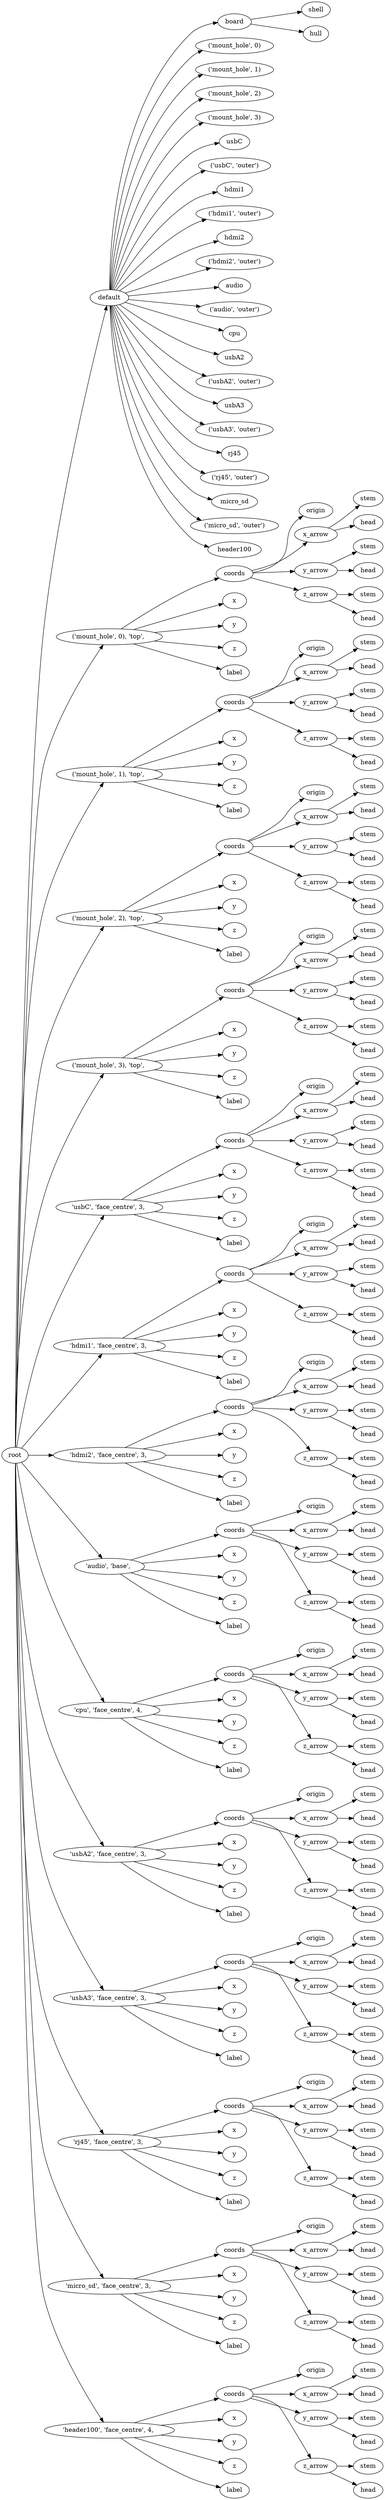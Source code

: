 digraph default {
	graph [rankdir=LR]
	root_1 [label=root href="javascript:s=&quot;\(\)\nNone&quot;; console.log(s); alert(s);"]
	default_2 [label=default href="javascript:s=&quot;\(&#x27;default&#x27;,\)\nRaspberryPi4Outline&quot;; console.log(s); alert(s);" tooltip=RaspberryPi4Outline]
	board_3 [label=board href="javascript:s=&quot;\(&#x27;default&#x27;,\ &#x27;board&#x27;\)\nBoxSideBevels&quot;; console.log(s); alert(s);" tooltip=BoxSideBevels]
	shell_4 [label=shell href="javascript:s=&quot;\(&#x27;default&#x27;,\ &#x27;board&#x27;,\ &#x27;shell&#x27;\)\nBox&quot;; console.log(s); alert(s);" tooltip=Box]
	hull_5 [label=hull href="javascript:s=&quot;\(&#x27;default&#x27;,\ &#x27;board&#x27;,\ &#x27;hull&#x27;\)\nLinearExtrude&quot;; console.log(s); alert(s);" tooltip=LinearExtrude]
	mount_hole_6 [label="\('mount_hole',\ 0\)" href="javascript:s=&quot;\(&#x27;default&#x27;,\ \(&#x27;mount_hole&#x27;,\ 0\)\)\nCylinder&quot;; console.log(s); alert(s);" tooltip=Cylinder]
	mount_hole_7 [label="\('mount_hole',\ 1\)" href="javascript:s=&quot;\(&#x27;default&#x27;,\ \(&#x27;mount_hole&#x27;,\ 1\)\)\nCylinder&quot;; console.log(s); alert(s);" tooltip=Cylinder]
	mount_hole_8 [label="\('mount_hole',\ 2\)" href="javascript:s=&quot;\(&#x27;default&#x27;,\ \(&#x27;mount_hole&#x27;,\ 2\)\)\nCylinder&quot;; console.log(s); alert(s);" tooltip=Cylinder]
	mount_hole_9 [label="\('mount_hole',\ 3\)" href="javascript:s=&quot;\(&#x27;default&#x27;,\ \(&#x27;mount_hole&#x27;,\ 3\)\)\nCylinder&quot;; console.log(s); alert(s);" tooltip=Cylinder]
	usbC_10 [label=usbC href="javascript:s=&quot;\(&#x27;default&#x27;,\ &#x27;usbC&#x27;\)\nBox&quot;; console.log(s); alert(s);" tooltip=Box]
	usbC_11 [label="\('usbC',\ 'outer'\)" href="javascript:s=&quot;\(&#x27;default&#x27;,\ \(&#x27;usbC&#x27;,\ &#x27;outer&#x27;\)\)\nBox&quot;; console.log(s); alert(s);" tooltip=Box]
	hdmi1_12 [label=hdmi1 href="javascript:s=&quot;\(&#x27;default&#x27;,\ &#x27;hdmi1&#x27;\)\nBox&quot;; console.log(s); alert(s);" tooltip=Box]
	hdmi1_13 [label="\('hdmi1',\ 'outer'\)" href="javascript:s=&quot;\(&#x27;default&#x27;,\ \(&#x27;hdmi1&#x27;,\ &#x27;outer&#x27;\)\)\nBox&quot;; console.log(s); alert(s);" tooltip=Box]
	hdmi2_14 [label=hdmi2 href="javascript:s=&quot;\(&#x27;default&#x27;,\ &#x27;hdmi2&#x27;\)\nBox&quot;; console.log(s); alert(s);" tooltip=Box]
	hdmi2_15 [label="\('hdmi2',\ 'outer'\)" href="javascript:s=&quot;\(&#x27;default&#x27;,\ \(&#x27;hdmi2&#x27;,\ &#x27;outer&#x27;\)\)\nBox&quot;; console.log(s); alert(s);" tooltip=Box]
	audio_16 [label=audio href="javascript:s=&quot;\(&#x27;default&#x27;,\ &#x27;audio&#x27;\)\nCylinder&quot;; console.log(s); alert(s);" tooltip=Cylinder]
	audio_17 [label="\('audio',\ 'outer'\)" href="javascript:s=&quot;\(&#x27;default&#x27;,\ \(&#x27;audio&#x27;,\ &#x27;outer&#x27;\)\)\nCylinder&quot;; console.log(s); alert(s);" tooltip=Cylinder]
	cpu_18 [label=cpu href="javascript:s=&quot;\(&#x27;default&#x27;,\ &#x27;cpu&#x27;\)\nBox&quot;; console.log(s); alert(s);" tooltip=Box]
	usbA2_19 [label=usbA2 href="javascript:s=&quot;\(&#x27;default&#x27;,\ &#x27;usbA2&#x27;\)\nBox&quot;; console.log(s); alert(s);" tooltip=Box]
	usbA2_20 [label="\('usbA2',\ 'outer'\)" href="javascript:s=&quot;\(&#x27;default&#x27;,\ \(&#x27;usbA2&#x27;,\ &#x27;outer&#x27;\)\)\nBox&quot;; console.log(s); alert(s);" tooltip=Box]
	usbA3_21 [label=usbA3 href="javascript:s=&quot;\(&#x27;default&#x27;,\ &#x27;usbA3&#x27;\)\nBox&quot;; console.log(s); alert(s);" tooltip=Box]
	usbA3_22 [label="\('usbA3',\ 'outer'\)" href="javascript:s=&quot;\(&#x27;default&#x27;,\ \(&#x27;usbA3&#x27;,\ &#x27;outer&#x27;\)\)\nBox&quot;; console.log(s); alert(s);" tooltip=Box]
	rj45_23 [label=rj45 href="javascript:s=&quot;\(&#x27;default&#x27;,\ &#x27;rj45&#x27;\)\nBox&quot;; console.log(s); alert(s);" tooltip=Box]
	rj45_24 [label="\('rj45',\ 'outer'\)" href="javascript:s=&quot;\(&#x27;default&#x27;,\ \(&#x27;rj45&#x27;,\ &#x27;outer&#x27;\)\)\nBox&quot;; console.log(s); alert(s);" tooltip=Box]
	micro_sd_25 [label=micro_sd href="javascript:s=&quot;\(&#x27;default&#x27;,\ &#x27;micro_sd&#x27;\)\nBox&quot;; console.log(s); alert(s);" tooltip=Box]
	micro_sd_26 [label="\('micro_sd',\ 'outer'\)" href="javascript:s=&quot;\(&#x27;default&#x27;,\ \(&#x27;micro_sd&#x27;,\ &#x27;outer&#x27;\)\)\nBox&quot;; console.log(s); alert(s);" tooltip=Box]
	header100_27 [label=header100 href="javascript:s=&quot;\(&#x27;default&#x27;,\ &#x27;header100&#x27;\)\nBox&quot;; console.log(s); alert(s);" tooltip=Box]
	28 [label="\('mount_hole',\ 0\),\ 'top',\ " href="javascript:s=&quot;\(&quot;\(&#x27;mount_hole&#x27;,\ 0\),\ &#x27;top&#x27;,\ &quot;,\)\nAnnotatedCoordinates&quot;; console.log(s); alert(s);" tooltip=AnnotatedCoordinates]
	coords_29 [label=coords href="javascript:s=&quot;\(&quot;\(&#x27;mount_hole&#x27;,\ 0\),\ &#x27;top&#x27;,\ &quot;,\ &#x27;coords&#x27;\)\nCoordinates&quot;; console.log(s); alert(s);" tooltip=Coordinates]
	origin_30 [label=origin href="javascript:s=&quot;\(&quot;\(&#x27;mount_hole&#x27;,\ 0\),\ &#x27;top&#x27;,\ &quot;,\ &#x27;coords&#x27;,\ &#x27;origin&#x27;\)\nCoordinatesCage&quot;; console.log(s); alert(s);" tooltip=CoordinatesCage]
	x_arrow_31 [label=x_arrow href="javascript:s=&quot;\(&quot;\(&#x27;mount_hole&#x27;,\ 0\),\ &#x27;top&#x27;,\ &quot;,\ &#x27;coords&#x27;,\ &#x27;x_arrow&#x27;\)\nArrow&quot;; console.log(s); alert(s);" tooltip=Arrow]
	stem_32 [label=stem href="javascript:s=&quot;\(&quot;\(&#x27;mount_hole&#x27;,\ 0\),\ &#x27;top&#x27;,\ &quot;,\ &#x27;coords&#x27;,\ &#x27;x_arrow&#x27;,\ &#x27;stem&#x27;\)\nCone&quot;; console.log(s); alert(s);" tooltip=Cone]
	head_33 [label=head href="javascript:s=&quot;\(&quot;\(&#x27;mount_hole&#x27;,\ 0\),\ &#x27;top&#x27;,\ &quot;,\ &#x27;coords&#x27;,\ &#x27;x_arrow&#x27;,\ &#x27;head&#x27;\)\nCone&quot;; console.log(s); alert(s);" tooltip=Cone]
	y_arrow_34 [label=y_arrow href="javascript:s=&quot;\(&quot;\(&#x27;mount_hole&#x27;,\ 0\),\ &#x27;top&#x27;,\ &quot;,\ &#x27;coords&#x27;,\ &#x27;y_arrow&#x27;\)\nArrow&quot;; console.log(s); alert(s);" tooltip=Arrow]
	stem_35 [label=stem href="javascript:s=&quot;\(&quot;\(&#x27;mount_hole&#x27;,\ 0\),\ &#x27;top&#x27;,\ &quot;,\ &#x27;coords&#x27;,\ &#x27;y_arrow&#x27;,\ &#x27;stem&#x27;\)\nCone&quot;; console.log(s); alert(s);" tooltip=Cone]
	head_36 [label=head href="javascript:s=&quot;\(&quot;\(&#x27;mount_hole&#x27;,\ 0\),\ &#x27;top&#x27;,\ &quot;,\ &#x27;coords&#x27;,\ &#x27;y_arrow&#x27;,\ &#x27;head&#x27;\)\nCone&quot;; console.log(s); alert(s);" tooltip=Cone]
	z_arrow_37 [label=z_arrow href="javascript:s=&quot;\(&quot;\(&#x27;mount_hole&#x27;,\ 0\),\ &#x27;top&#x27;,\ &quot;,\ &#x27;coords&#x27;,\ &#x27;z_arrow&#x27;\)\nArrow&quot;; console.log(s); alert(s);" tooltip=Arrow]
	stem_38 [label=stem href="javascript:s=&quot;\(&quot;\(&#x27;mount_hole&#x27;,\ 0\),\ &#x27;top&#x27;,\ &quot;,\ &#x27;coords&#x27;,\ &#x27;z_arrow&#x27;,\ &#x27;stem&#x27;\)\nCone&quot;; console.log(s); alert(s);" tooltip=Cone]
	head_39 [label=head href="javascript:s=&quot;\(&quot;\(&#x27;mount_hole&#x27;,\ 0\),\ &#x27;top&#x27;,\ &quot;,\ &#x27;coords&#x27;,\ &#x27;z_arrow&#x27;,\ &#x27;head&#x27;\)\nCone&quot;; console.log(s); alert(s);" tooltip=Cone]
	x_40 [label=x href="javascript:s=&quot;\(&quot;\(&#x27;mount_hole&#x27;,\ 0\),\ &#x27;top&#x27;,\ &quot;,\ &#x27;x&#x27;\)\nText&quot;; console.log(s); alert(s);" tooltip=Text]
	y_41 [label=y href="javascript:s=&quot;\(&quot;\(&#x27;mount_hole&#x27;,\ 0\),\ &#x27;top&#x27;,\ &quot;,\ &#x27;y&#x27;\)\nText&quot;; console.log(s); alert(s);" tooltip=Text]
	z_42 [label=z href="javascript:s=&quot;\(&quot;\(&#x27;mount_hole&#x27;,\ 0\),\ &#x27;top&#x27;,\ &quot;,\ &#x27;z&#x27;\)\nText&quot;; console.log(s); alert(s);" tooltip=Text]
	label_43 [label=label href="javascript:s=&quot;\(&quot;\(&#x27;mount_hole&#x27;,\ 0\),\ &#x27;top&#x27;,\ &quot;,\ &#x27;label&#x27;\)\nText&quot;; console.log(s); alert(s);" tooltip=Text]
	44 [label="\('mount_hole',\ 1\),\ 'top',\ " href="javascript:s=&quot;\(&quot;\(&#x27;mount_hole&#x27;,\ 1\),\ &#x27;top&#x27;,\ &quot;,\)\nAnnotatedCoordinates&quot;; console.log(s); alert(s);" tooltip=AnnotatedCoordinates]
	coords_45 [label=coords href="javascript:s=&quot;\(&quot;\(&#x27;mount_hole&#x27;,\ 1\),\ &#x27;top&#x27;,\ &quot;,\ &#x27;coords&#x27;\)\nCoordinates&quot;; console.log(s); alert(s);" tooltip=Coordinates]
	origin_46 [label=origin href="javascript:s=&quot;\(&quot;\(&#x27;mount_hole&#x27;,\ 1\),\ &#x27;top&#x27;,\ &quot;,\ &#x27;coords&#x27;,\ &#x27;origin&#x27;\)\nCoordinatesCage&quot;; console.log(s); alert(s);" tooltip=CoordinatesCage]
	x_arrow_47 [label=x_arrow href="javascript:s=&quot;\(&quot;\(&#x27;mount_hole&#x27;,\ 1\),\ &#x27;top&#x27;,\ &quot;,\ &#x27;coords&#x27;,\ &#x27;x_arrow&#x27;\)\nArrow&quot;; console.log(s); alert(s);" tooltip=Arrow]
	stem_48 [label=stem href="javascript:s=&quot;\(&quot;\(&#x27;mount_hole&#x27;,\ 1\),\ &#x27;top&#x27;,\ &quot;,\ &#x27;coords&#x27;,\ &#x27;x_arrow&#x27;,\ &#x27;stem&#x27;\)\nCone&quot;; console.log(s); alert(s);" tooltip=Cone]
	head_49 [label=head href="javascript:s=&quot;\(&quot;\(&#x27;mount_hole&#x27;,\ 1\),\ &#x27;top&#x27;,\ &quot;,\ &#x27;coords&#x27;,\ &#x27;x_arrow&#x27;,\ &#x27;head&#x27;\)\nCone&quot;; console.log(s); alert(s);" tooltip=Cone]
	y_arrow_50 [label=y_arrow href="javascript:s=&quot;\(&quot;\(&#x27;mount_hole&#x27;,\ 1\),\ &#x27;top&#x27;,\ &quot;,\ &#x27;coords&#x27;,\ &#x27;y_arrow&#x27;\)\nArrow&quot;; console.log(s); alert(s);" tooltip=Arrow]
	stem_51 [label=stem href="javascript:s=&quot;\(&quot;\(&#x27;mount_hole&#x27;,\ 1\),\ &#x27;top&#x27;,\ &quot;,\ &#x27;coords&#x27;,\ &#x27;y_arrow&#x27;,\ &#x27;stem&#x27;\)\nCone&quot;; console.log(s); alert(s);" tooltip=Cone]
	head_52 [label=head href="javascript:s=&quot;\(&quot;\(&#x27;mount_hole&#x27;,\ 1\),\ &#x27;top&#x27;,\ &quot;,\ &#x27;coords&#x27;,\ &#x27;y_arrow&#x27;,\ &#x27;head&#x27;\)\nCone&quot;; console.log(s); alert(s);" tooltip=Cone]
	z_arrow_53 [label=z_arrow href="javascript:s=&quot;\(&quot;\(&#x27;mount_hole&#x27;,\ 1\),\ &#x27;top&#x27;,\ &quot;,\ &#x27;coords&#x27;,\ &#x27;z_arrow&#x27;\)\nArrow&quot;; console.log(s); alert(s);" tooltip=Arrow]
	stem_54 [label=stem href="javascript:s=&quot;\(&quot;\(&#x27;mount_hole&#x27;,\ 1\),\ &#x27;top&#x27;,\ &quot;,\ &#x27;coords&#x27;,\ &#x27;z_arrow&#x27;,\ &#x27;stem&#x27;\)\nCone&quot;; console.log(s); alert(s);" tooltip=Cone]
	head_55 [label=head href="javascript:s=&quot;\(&quot;\(&#x27;mount_hole&#x27;,\ 1\),\ &#x27;top&#x27;,\ &quot;,\ &#x27;coords&#x27;,\ &#x27;z_arrow&#x27;,\ &#x27;head&#x27;\)\nCone&quot;; console.log(s); alert(s);" tooltip=Cone]
	x_56 [label=x href="javascript:s=&quot;\(&quot;\(&#x27;mount_hole&#x27;,\ 1\),\ &#x27;top&#x27;,\ &quot;,\ &#x27;x&#x27;\)\nText&quot;; console.log(s); alert(s);" tooltip=Text]
	y_57 [label=y href="javascript:s=&quot;\(&quot;\(&#x27;mount_hole&#x27;,\ 1\),\ &#x27;top&#x27;,\ &quot;,\ &#x27;y&#x27;\)\nText&quot;; console.log(s); alert(s);" tooltip=Text]
	z_58 [label=z href="javascript:s=&quot;\(&quot;\(&#x27;mount_hole&#x27;,\ 1\),\ &#x27;top&#x27;,\ &quot;,\ &#x27;z&#x27;\)\nText&quot;; console.log(s); alert(s);" tooltip=Text]
	label_59 [label=label href="javascript:s=&quot;\(&quot;\(&#x27;mount_hole&#x27;,\ 1\),\ &#x27;top&#x27;,\ &quot;,\ &#x27;label&#x27;\)\nText&quot;; console.log(s); alert(s);" tooltip=Text]
	60 [label="\('mount_hole',\ 2\),\ 'top',\ " href="javascript:s=&quot;\(&quot;\(&#x27;mount_hole&#x27;,\ 2\),\ &#x27;top&#x27;,\ &quot;,\)\nAnnotatedCoordinates&quot;; console.log(s); alert(s);" tooltip=AnnotatedCoordinates]
	coords_61 [label=coords href="javascript:s=&quot;\(&quot;\(&#x27;mount_hole&#x27;,\ 2\),\ &#x27;top&#x27;,\ &quot;,\ &#x27;coords&#x27;\)\nCoordinates&quot;; console.log(s); alert(s);" tooltip=Coordinates]
	origin_62 [label=origin href="javascript:s=&quot;\(&quot;\(&#x27;mount_hole&#x27;,\ 2\),\ &#x27;top&#x27;,\ &quot;,\ &#x27;coords&#x27;,\ &#x27;origin&#x27;\)\nCoordinatesCage&quot;; console.log(s); alert(s);" tooltip=CoordinatesCage]
	x_arrow_63 [label=x_arrow href="javascript:s=&quot;\(&quot;\(&#x27;mount_hole&#x27;,\ 2\),\ &#x27;top&#x27;,\ &quot;,\ &#x27;coords&#x27;,\ &#x27;x_arrow&#x27;\)\nArrow&quot;; console.log(s); alert(s);" tooltip=Arrow]
	stem_64 [label=stem href="javascript:s=&quot;\(&quot;\(&#x27;mount_hole&#x27;,\ 2\),\ &#x27;top&#x27;,\ &quot;,\ &#x27;coords&#x27;,\ &#x27;x_arrow&#x27;,\ &#x27;stem&#x27;\)\nCone&quot;; console.log(s); alert(s);" tooltip=Cone]
	head_65 [label=head href="javascript:s=&quot;\(&quot;\(&#x27;mount_hole&#x27;,\ 2\),\ &#x27;top&#x27;,\ &quot;,\ &#x27;coords&#x27;,\ &#x27;x_arrow&#x27;,\ &#x27;head&#x27;\)\nCone&quot;; console.log(s); alert(s);" tooltip=Cone]
	y_arrow_66 [label=y_arrow href="javascript:s=&quot;\(&quot;\(&#x27;mount_hole&#x27;,\ 2\),\ &#x27;top&#x27;,\ &quot;,\ &#x27;coords&#x27;,\ &#x27;y_arrow&#x27;\)\nArrow&quot;; console.log(s); alert(s);" tooltip=Arrow]
	stem_67 [label=stem href="javascript:s=&quot;\(&quot;\(&#x27;mount_hole&#x27;,\ 2\),\ &#x27;top&#x27;,\ &quot;,\ &#x27;coords&#x27;,\ &#x27;y_arrow&#x27;,\ &#x27;stem&#x27;\)\nCone&quot;; console.log(s); alert(s);" tooltip=Cone]
	head_68 [label=head href="javascript:s=&quot;\(&quot;\(&#x27;mount_hole&#x27;,\ 2\),\ &#x27;top&#x27;,\ &quot;,\ &#x27;coords&#x27;,\ &#x27;y_arrow&#x27;,\ &#x27;head&#x27;\)\nCone&quot;; console.log(s); alert(s);" tooltip=Cone]
	z_arrow_69 [label=z_arrow href="javascript:s=&quot;\(&quot;\(&#x27;mount_hole&#x27;,\ 2\),\ &#x27;top&#x27;,\ &quot;,\ &#x27;coords&#x27;,\ &#x27;z_arrow&#x27;\)\nArrow&quot;; console.log(s); alert(s);" tooltip=Arrow]
	stem_70 [label=stem href="javascript:s=&quot;\(&quot;\(&#x27;mount_hole&#x27;,\ 2\),\ &#x27;top&#x27;,\ &quot;,\ &#x27;coords&#x27;,\ &#x27;z_arrow&#x27;,\ &#x27;stem&#x27;\)\nCone&quot;; console.log(s); alert(s);" tooltip=Cone]
	head_71 [label=head href="javascript:s=&quot;\(&quot;\(&#x27;mount_hole&#x27;,\ 2\),\ &#x27;top&#x27;,\ &quot;,\ &#x27;coords&#x27;,\ &#x27;z_arrow&#x27;,\ &#x27;head&#x27;\)\nCone&quot;; console.log(s); alert(s);" tooltip=Cone]
	x_72 [label=x href="javascript:s=&quot;\(&quot;\(&#x27;mount_hole&#x27;,\ 2\),\ &#x27;top&#x27;,\ &quot;,\ &#x27;x&#x27;\)\nText&quot;; console.log(s); alert(s);" tooltip=Text]
	y_73 [label=y href="javascript:s=&quot;\(&quot;\(&#x27;mount_hole&#x27;,\ 2\),\ &#x27;top&#x27;,\ &quot;,\ &#x27;y&#x27;\)\nText&quot;; console.log(s); alert(s);" tooltip=Text]
	z_74 [label=z href="javascript:s=&quot;\(&quot;\(&#x27;mount_hole&#x27;,\ 2\),\ &#x27;top&#x27;,\ &quot;,\ &#x27;z&#x27;\)\nText&quot;; console.log(s); alert(s);" tooltip=Text]
	label_75 [label=label href="javascript:s=&quot;\(&quot;\(&#x27;mount_hole&#x27;,\ 2\),\ &#x27;top&#x27;,\ &quot;,\ &#x27;label&#x27;\)\nText&quot;; console.log(s); alert(s);" tooltip=Text]
	76 [label="\('mount_hole',\ 3\),\ 'top',\ " href="javascript:s=&quot;\(&quot;\(&#x27;mount_hole&#x27;,\ 3\),\ &#x27;top&#x27;,\ &quot;,\)\nAnnotatedCoordinates&quot;; console.log(s); alert(s);" tooltip=AnnotatedCoordinates]
	coords_77 [label=coords href="javascript:s=&quot;\(&quot;\(&#x27;mount_hole&#x27;,\ 3\),\ &#x27;top&#x27;,\ &quot;,\ &#x27;coords&#x27;\)\nCoordinates&quot;; console.log(s); alert(s);" tooltip=Coordinates]
	origin_78 [label=origin href="javascript:s=&quot;\(&quot;\(&#x27;mount_hole&#x27;,\ 3\),\ &#x27;top&#x27;,\ &quot;,\ &#x27;coords&#x27;,\ &#x27;origin&#x27;\)\nCoordinatesCage&quot;; console.log(s); alert(s);" tooltip=CoordinatesCage]
	x_arrow_79 [label=x_arrow href="javascript:s=&quot;\(&quot;\(&#x27;mount_hole&#x27;,\ 3\),\ &#x27;top&#x27;,\ &quot;,\ &#x27;coords&#x27;,\ &#x27;x_arrow&#x27;\)\nArrow&quot;; console.log(s); alert(s);" tooltip=Arrow]
	stem_80 [label=stem href="javascript:s=&quot;\(&quot;\(&#x27;mount_hole&#x27;,\ 3\),\ &#x27;top&#x27;,\ &quot;,\ &#x27;coords&#x27;,\ &#x27;x_arrow&#x27;,\ &#x27;stem&#x27;\)\nCone&quot;; console.log(s); alert(s);" tooltip=Cone]
	head_81 [label=head href="javascript:s=&quot;\(&quot;\(&#x27;mount_hole&#x27;,\ 3\),\ &#x27;top&#x27;,\ &quot;,\ &#x27;coords&#x27;,\ &#x27;x_arrow&#x27;,\ &#x27;head&#x27;\)\nCone&quot;; console.log(s); alert(s);" tooltip=Cone]
	y_arrow_82 [label=y_arrow href="javascript:s=&quot;\(&quot;\(&#x27;mount_hole&#x27;,\ 3\),\ &#x27;top&#x27;,\ &quot;,\ &#x27;coords&#x27;,\ &#x27;y_arrow&#x27;\)\nArrow&quot;; console.log(s); alert(s);" tooltip=Arrow]
	stem_83 [label=stem href="javascript:s=&quot;\(&quot;\(&#x27;mount_hole&#x27;,\ 3\),\ &#x27;top&#x27;,\ &quot;,\ &#x27;coords&#x27;,\ &#x27;y_arrow&#x27;,\ &#x27;stem&#x27;\)\nCone&quot;; console.log(s); alert(s);" tooltip=Cone]
	head_84 [label=head href="javascript:s=&quot;\(&quot;\(&#x27;mount_hole&#x27;,\ 3\),\ &#x27;top&#x27;,\ &quot;,\ &#x27;coords&#x27;,\ &#x27;y_arrow&#x27;,\ &#x27;head&#x27;\)\nCone&quot;; console.log(s); alert(s);" tooltip=Cone]
	z_arrow_85 [label=z_arrow href="javascript:s=&quot;\(&quot;\(&#x27;mount_hole&#x27;,\ 3\),\ &#x27;top&#x27;,\ &quot;,\ &#x27;coords&#x27;,\ &#x27;z_arrow&#x27;\)\nArrow&quot;; console.log(s); alert(s);" tooltip=Arrow]
	stem_86 [label=stem href="javascript:s=&quot;\(&quot;\(&#x27;mount_hole&#x27;,\ 3\),\ &#x27;top&#x27;,\ &quot;,\ &#x27;coords&#x27;,\ &#x27;z_arrow&#x27;,\ &#x27;stem&#x27;\)\nCone&quot;; console.log(s); alert(s);" tooltip=Cone]
	head_87 [label=head href="javascript:s=&quot;\(&quot;\(&#x27;mount_hole&#x27;,\ 3\),\ &#x27;top&#x27;,\ &quot;,\ &#x27;coords&#x27;,\ &#x27;z_arrow&#x27;,\ &#x27;head&#x27;\)\nCone&quot;; console.log(s); alert(s);" tooltip=Cone]
	x_88 [label=x href="javascript:s=&quot;\(&quot;\(&#x27;mount_hole&#x27;,\ 3\),\ &#x27;top&#x27;,\ &quot;,\ &#x27;x&#x27;\)\nText&quot;; console.log(s); alert(s);" tooltip=Text]
	y_89 [label=y href="javascript:s=&quot;\(&quot;\(&#x27;mount_hole&#x27;,\ 3\),\ &#x27;top&#x27;,\ &quot;,\ &#x27;y&#x27;\)\nText&quot;; console.log(s); alert(s);" tooltip=Text]
	z_90 [label=z href="javascript:s=&quot;\(&quot;\(&#x27;mount_hole&#x27;,\ 3\),\ &#x27;top&#x27;,\ &quot;,\ &#x27;z&#x27;\)\nText&quot;; console.log(s); alert(s);" tooltip=Text]
	label_91 [label=label href="javascript:s=&quot;\(&quot;\(&#x27;mount_hole&#x27;,\ 3\),\ &#x27;top&#x27;,\ &quot;,\ &#x27;label&#x27;\)\nText&quot;; console.log(s); alert(s);" tooltip=Text]
	92 [label="'usbC',\ 'face_centre',\ 3,\ " href="javascript:s=&quot;\(&quot;&#x27;usbC&#x27;,\ &#x27;face_centre&#x27;,\ 3,\ &quot;,\)\nAnnotatedCoordinates&quot;; console.log(s); alert(s);" tooltip=AnnotatedCoordinates]
	coords_93 [label=coords href="javascript:s=&quot;\(&quot;&#x27;usbC&#x27;,\ &#x27;face_centre&#x27;,\ 3,\ &quot;,\ &#x27;coords&#x27;\)\nCoordinates&quot;; console.log(s); alert(s);" tooltip=Coordinates]
	origin_94 [label=origin href="javascript:s=&quot;\(&quot;&#x27;usbC&#x27;,\ &#x27;face_centre&#x27;,\ 3,\ &quot;,\ &#x27;coords&#x27;,\ &#x27;origin&#x27;\)\nCoordinatesCage&quot;; console.log(s); alert(s);" tooltip=CoordinatesCage]
	x_arrow_95 [label=x_arrow href="javascript:s=&quot;\(&quot;&#x27;usbC&#x27;,\ &#x27;face_centre&#x27;,\ 3,\ &quot;,\ &#x27;coords&#x27;,\ &#x27;x_arrow&#x27;\)\nArrow&quot;; console.log(s); alert(s);" tooltip=Arrow]
	stem_96 [label=stem href="javascript:s=&quot;\(&quot;&#x27;usbC&#x27;,\ &#x27;face_centre&#x27;,\ 3,\ &quot;,\ &#x27;coords&#x27;,\ &#x27;x_arrow&#x27;,\ &#x27;stem&#x27;\)\nCone&quot;; console.log(s); alert(s);" tooltip=Cone]
	head_97 [label=head href="javascript:s=&quot;\(&quot;&#x27;usbC&#x27;,\ &#x27;face_centre&#x27;,\ 3,\ &quot;,\ &#x27;coords&#x27;,\ &#x27;x_arrow&#x27;,\ &#x27;head&#x27;\)\nCone&quot;; console.log(s); alert(s);" tooltip=Cone]
	y_arrow_98 [label=y_arrow href="javascript:s=&quot;\(&quot;&#x27;usbC&#x27;,\ &#x27;face_centre&#x27;,\ 3,\ &quot;,\ &#x27;coords&#x27;,\ &#x27;y_arrow&#x27;\)\nArrow&quot;; console.log(s); alert(s);" tooltip=Arrow]
	stem_99 [label=stem href="javascript:s=&quot;\(&quot;&#x27;usbC&#x27;,\ &#x27;face_centre&#x27;,\ 3,\ &quot;,\ &#x27;coords&#x27;,\ &#x27;y_arrow&#x27;,\ &#x27;stem&#x27;\)\nCone&quot;; console.log(s); alert(s);" tooltip=Cone]
	head_100 [label=head href="javascript:s=&quot;\(&quot;&#x27;usbC&#x27;,\ &#x27;face_centre&#x27;,\ 3,\ &quot;,\ &#x27;coords&#x27;,\ &#x27;y_arrow&#x27;,\ &#x27;head&#x27;\)\nCone&quot;; console.log(s); alert(s);" tooltip=Cone]
	z_arrow_101 [label=z_arrow href="javascript:s=&quot;\(&quot;&#x27;usbC&#x27;,\ &#x27;face_centre&#x27;,\ 3,\ &quot;,\ &#x27;coords&#x27;,\ &#x27;z_arrow&#x27;\)\nArrow&quot;; console.log(s); alert(s);" tooltip=Arrow]
	stem_102 [label=stem href="javascript:s=&quot;\(&quot;&#x27;usbC&#x27;,\ &#x27;face_centre&#x27;,\ 3,\ &quot;,\ &#x27;coords&#x27;,\ &#x27;z_arrow&#x27;,\ &#x27;stem&#x27;\)\nCone&quot;; console.log(s); alert(s);" tooltip=Cone]
	head_103 [label=head href="javascript:s=&quot;\(&quot;&#x27;usbC&#x27;,\ &#x27;face_centre&#x27;,\ 3,\ &quot;,\ &#x27;coords&#x27;,\ &#x27;z_arrow&#x27;,\ &#x27;head&#x27;\)\nCone&quot;; console.log(s); alert(s);" tooltip=Cone]
	x_104 [label=x href="javascript:s=&quot;\(&quot;&#x27;usbC&#x27;,\ &#x27;face_centre&#x27;,\ 3,\ &quot;,\ &#x27;x&#x27;\)\nText&quot;; console.log(s); alert(s);" tooltip=Text]
	y_105 [label=y href="javascript:s=&quot;\(&quot;&#x27;usbC&#x27;,\ &#x27;face_centre&#x27;,\ 3,\ &quot;,\ &#x27;y&#x27;\)\nText&quot;; console.log(s); alert(s);" tooltip=Text]
	z_106 [label=z href="javascript:s=&quot;\(&quot;&#x27;usbC&#x27;,\ &#x27;face_centre&#x27;,\ 3,\ &quot;,\ &#x27;z&#x27;\)\nText&quot;; console.log(s); alert(s);" tooltip=Text]
	label_107 [label=label href="javascript:s=&quot;\(&quot;&#x27;usbC&#x27;,\ &#x27;face_centre&#x27;,\ 3,\ &quot;,\ &#x27;label&#x27;\)\nText&quot;; console.log(s); alert(s);" tooltip=Text]
	108 [label="'hdmi1',\ 'face_centre',\ 3,\ " href="javascript:s=&quot;\(&quot;&#x27;hdmi1&#x27;,\ &#x27;face_centre&#x27;,\ 3,\ &quot;,\)\nAnnotatedCoordinates&quot;; console.log(s); alert(s);" tooltip=AnnotatedCoordinates]
	coords_109 [label=coords href="javascript:s=&quot;\(&quot;&#x27;hdmi1&#x27;,\ &#x27;face_centre&#x27;,\ 3,\ &quot;,\ &#x27;coords&#x27;\)\nCoordinates&quot;; console.log(s); alert(s);" tooltip=Coordinates]
	origin_110 [label=origin href="javascript:s=&quot;\(&quot;&#x27;hdmi1&#x27;,\ &#x27;face_centre&#x27;,\ 3,\ &quot;,\ &#x27;coords&#x27;,\ &#x27;origin&#x27;\)\nCoordinatesCage&quot;; console.log(s); alert(s);" tooltip=CoordinatesCage]
	x_arrow_111 [label=x_arrow href="javascript:s=&quot;\(&quot;&#x27;hdmi1&#x27;,\ &#x27;face_centre&#x27;,\ 3,\ &quot;,\ &#x27;coords&#x27;,\ &#x27;x_arrow&#x27;\)\nArrow&quot;; console.log(s); alert(s);" tooltip=Arrow]
	stem_112 [label=stem href="javascript:s=&quot;\(&quot;&#x27;hdmi1&#x27;,\ &#x27;face_centre&#x27;,\ 3,\ &quot;,\ &#x27;coords&#x27;,\ &#x27;x_arrow&#x27;,\ &#x27;stem&#x27;\)\nCone&quot;; console.log(s); alert(s);" tooltip=Cone]
	head_113 [label=head href="javascript:s=&quot;\(&quot;&#x27;hdmi1&#x27;,\ &#x27;face_centre&#x27;,\ 3,\ &quot;,\ &#x27;coords&#x27;,\ &#x27;x_arrow&#x27;,\ &#x27;head&#x27;\)\nCone&quot;; console.log(s); alert(s);" tooltip=Cone]
	y_arrow_114 [label=y_arrow href="javascript:s=&quot;\(&quot;&#x27;hdmi1&#x27;,\ &#x27;face_centre&#x27;,\ 3,\ &quot;,\ &#x27;coords&#x27;,\ &#x27;y_arrow&#x27;\)\nArrow&quot;; console.log(s); alert(s);" tooltip=Arrow]
	stem_115 [label=stem href="javascript:s=&quot;\(&quot;&#x27;hdmi1&#x27;,\ &#x27;face_centre&#x27;,\ 3,\ &quot;,\ &#x27;coords&#x27;,\ &#x27;y_arrow&#x27;,\ &#x27;stem&#x27;\)\nCone&quot;; console.log(s); alert(s);" tooltip=Cone]
	head_116 [label=head href="javascript:s=&quot;\(&quot;&#x27;hdmi1&#x27;,\ &#x27;face_centre&#x27;,\ 3,\ &quot;,\ &#x27;coords&#x27;,\ &#x27;y_arrow&#x27;,\ &#x27;head&#x27;\)\nCone&quot;; console.log(s); alert(s);" tooltip=Cone]
	z_arrow_117 [label=z_arrow href="javascript:s=&quot;\(&quot;&#x27;hdmi1&#x27;,\ &#x27;face_centre&#x27;,\ 3,\ &quot;,\ &#x27;coords&#x27;,\ &#x27;z_arrow&#x27;\)\nArrow&quot;; console.log(s); alert(s);" tooltip=Arrow]
	stem_118 [label=stem href="javascript:s=&quot;\(&quot;&#x27;hdmi1&#x27;,\ &#x27;face_centre&#x27;,\ 3,\ &quot;,\ &#x27;coords&#x27;,\ &#x27;z_arrow&#x27;,\ &#x27;stem&#x27;\)\nCone&quot;; console.log(s); alert(s);" tooltip=Cone]
	head_119 [label=head href="javascript:s=&quot;\(&quot;&#x27;hdmi1&#x27;,\ &#x27;face_centre&#x27;,\ 3,\ &quot;,\ &#x27;coords&#x27;,\ &#x27;z_arrow&#x27;,\ &#x27;head&#x27;\)\nCone&quot;; console.log(s); alert(s);" tooltip=Cone]
	x_120 [label=x href="javascript:s=&quot;\(&quot;&#x27;hdmi1&#x27;,\ &#x27;face_centre&#x27;,\ 3,\ &quot;,\ &#x27;x&#x27;\)\nText&quot;; console.log(s); alert(s);" tooltip=Text]
	y_121 [label=y href="javascript:s=&quot;\(&quot;&#x27;hdmi1&#x27;,\ &#x27;face_centre&#x27;,\ 3,\ &quot;,\ &#x27;y&#x27;\)\nText&quot;; console.log(s); alert(s);" tooltip=Text]
	z_122 [label=z href="javascript:s=&quot;\(&quot;&#x27;hdmi1&#x27;,\ &#x27;face_centre&#x27;,\ 3,\ &quot;,\ &#x27;z&#x27;\)\nText&quot;; console.log(s); alert(s);" tooltip=Text]
	label_123 [label=label href="javascript:s=&quot;\(&quot;&#x27;hdmi1&#x27;,\ &#x27;face_centre&#x27;,\ 3,\ &quot;,\ &#x27;label&#x27;\)\nText&quot;; console.log(s); alert(s);" tooltip=Text]
	124 [label="'hdmi2',\ 'face_centre',\ 3,\ " href="javascript:s=&quot;\(&quot;&#x27;hdmi2&#x27;,\ &#x27;face_centre&#x27;,\ 3,\ &quot;,\)\nAnnotatedCoordinates&quot;; console.log(s); alert(s);" tooltip=AnnotatedCoordinates]
	coords_125 [label=coords href="javascript:s=&quot;\(&quot;&#x27;hdmi2&#x27;,\ &#x27;face_centre&#x27;,\ 3,\ &quot;,\ &#x27;coords&#x27;\)\nCoordinates&quot;; console.log(s); alert(s);" tooltip=Coordinates]
	origin_126 [label=origin href="javascript:s=&quot;\(&quot;&#x27;hdmi2&#x27;,\ &#x27;face_centre&#x27;,\ 3,\ &quot;,\ &#x27;coords&#x27;,\ &#x27;origin&#x27;\)\nCoordinatesCage&quot;; console.log(s); alert(s);" tooltip=CoordinatesCage]
	x_arrow_127 [label=x_arrow href="javascript:s=&quot;\(&quot;&#x27;hdmi2&#x27;,\ &#x27;face_centre&#x27;,\ 3,\ &quot;,\ &#x27;coords&#x27;,\ &#x27;x_arrow&#x27;\)\nArrow&quot;; console.log(s); alert(s);" tooltip=Arrow]
	stem_128 [label=stem href="javascript:s=&quot;\(&quot;&#x27;hdmi2&#x27;,\ &#x27;face_centre&#x27;,\ 3,\ &quot;,\ &#x27;coords&#x27;,\ &#x27;x_arrow&#x27;,\ &#x27;stem&#x27;\)\nCone&quot;; console.log(s); alert(s);" tooltip=Cone]
	head_129 [label=head href="javascript:s=&quot;\(&quot;&#x27;hdmi2&#x27;,\ &#x27;face_centre&#x27;,\ 3,\ &quot;,\ &#x27;coords&#x27;,\ &#x27;x_arrow&#x27;,\ &#x27;head&#x27;\)\nCone&quot;; console.log(s); alert(s);" tooltip=Cone]
	y_arrow_130 [label=y_arrow href="javascript:s=&quot;\(&quot;&#x27;hdmi2&#x27;,\ &#x27;face_centre&#x27;,\ 3,\ &quot;,\ &#x27;coords&#x27;,\ &#x27;y_arrow&#x27;\)\nArrow&quot;; console.log(s); alert(s);" tooltip=Arrow]
	stem_131 [label=stem href="javascript:s=&quot;\(&quot;&#x27;hdmi2&#x27;,\ &#x27;face_centre&#x27;,\ 3,\ &quot;,\ &#x27;coords&#x27;,\ &#x27;y_arrow&#x27;,\ &#x27;stem&#x27;\)\nCone&quot;; console.log(s); alert(s);" tooltip=Cone]
	head_132 [label=head href="javascript:s=&quot;\(&quot;&#x27;hdmi2&#x27;,\ &#x27;face_centre&#x27;,\ 3,\ &quot;,\ &#x27;coords&#x27;,\ &#x27;y_arrow&#x27;,\ &#x27;head&#x27;\)\nCone&quot;; console.log(s); alert(s);" tooltip=Cone]
	z_arrow_133 [label=z_arrow href="javascript:s=&quot;\(&quot;&#x27;hdmi2&#x27;,\ &#x27;face_centre&#x27;,\ 3,\ &quot;,\ &#x27;coords&#x27;,\ &#x27;z_arrow&#x27;\)\nArrow&quot;; console.log(s); alert(s);" tooltip=Arrow]
	stem_134 [label=stem href="javascript:s=&quot;\(&quot;&#x27;hdmi2&#x27;,\ &#x27;face_centre&#x27;,\ 3,\ &quot;,\ &#x27;coords&#x27;,\ &#x27;z_arrow&#x27;,\ &#x27;stem&#x27;\)\nCone&quot;; console.log(s); alert(s);" tooltip=Cone]
	head_135 [label=head href="javascript:s=&quot;\(&quot;&#x27;hdmi2&#x27;,\ &#x27;face_centre&#x27;,\ 3,\ &quot;,\ &#x27;coords&#x27;,\ &#x27;z_arrow&#x27;,\ &#x27;head&#x27;\)\nCone&quot;; console.log(s); alert(s);" tooltip=Cone]
	x_136 [label=x href="javascript:s=&quot;\(&quot;&#x27;hdmi2&#x27;,\ &#x27;face_centre&#x27;,\ 3,\ &quot;,\ &#x27;x&#x27;\)\nText&quot;; console.log(s); alert(s);" tooltip=Text]
	y_137 [label=y href="javascript:s=&quot;\(&quot;&#x27;hdmi2&#x27;,\ &#x27;face_centre&#x27;,\ 3,\ &quot;,\ &#x27;y&#x27;\)\nText&quot;; console.log(s); alert(s);" tooltip=Text]
	z_138 [label=z href="javascript:s=&quot;\(&quot;&#x27;hdmi2&#x27;,\ &#x27;face_centre&#x27;,\ 3,\ &quot;,\ &#x27;z&#x27;\)\nText&quot;; console.log(s); alert(s);" tooltip=Text]
	label_139 [label=label href="javascript:s=&quot;\(&quot;&#x27;hdmi2&#x27;,\ &#x27;face_centre&#x27;,\ 3,\ &quot;,\ &#x27;label&#x27;\)\nText&quot;; console.log(s); alert(s);" tooltip=Text]
	140 [label="'audio',\ 'base',\ " href="javascript:s=&quot;\(&quot;&#x27;audio&#x27;,\ &#x27;base&#x27;,\ &quot;,\)\nAnnotatedCoordinates&quot;; console.log(s); alert(s);" tooltip=AnnotatedCoordinates]
	coords_141 [label=coords href="javascript:s=&quot;\(&quot;&#x27;audio&#x27;,\ &#x27;base&#x27;,\ &quot;,\ &#x27;coords&#x27;\)\nCoordinates&quot;; console.log(s); alert(s);" tooltip=Coordinates]
	origin_142 [label=origin href="javascript:s=&quot;\(&quot;&#x27;audio&#x27;,\ &#x27;base&#x27;,\ &quot;,\ &#x27;coords&#x27;,\ &#x27;origin&#x27;\)\nCoordinatesCage&quot;; console.log(s); alert(s);" tooltip=CoordinatesCage]
	x_arrow_143 [label=x_arrow href="javascript:s=&quot;\(&quot;&#x27;audio&#x27;,\ &#x27;base&#x27;,\ &quot;,\ &#x27;coords&#x27;,\ &#x27;x_arrow&#x27;\)\nArrow&quot;; console.log(s); alert(s);" tooltip=Arrow]
	stem_144 [label=stem href="javascript:s=&quot;\(&quot;&#x27;audio&#x27;,\ &#x27;base&#x27;,\ &quot;,\ &#x27;coords&#x27;,\ &#x27;x_arrow&#x27;,\ &#x27;stem&#x27;\)\nCone&quot;; console.log(s); alert(s);" tooltip=Cone]
	head_145 [label=head href="javascript:s=&quot;\(&quot;&#x27;audio&#x27;,\ &#x27;base&#x27;,\ &quot;,\ &#x27;coords&#x27;,\ &#x27;x_arrow&#x27;,\ &#x27;head&#x27;\)\nCone&quot;; console.log(s); alert(s);" tooltip=Cone]
	y_arrow_146 [label=y_arrow href="javascript:s=&quot;\(&quot;&#x27;audio&#x27;,\ &#x27;base&#x27;,\ &quot;,\ &#x27;coords&#x27;,\ &#x27;y_arrow&#x27;\)\nArrow&quot;; console.log(s); alert(s);" tooltip=Arrow]
	stem_147 [label=stem href="javascript:s=&quot;\(&quot;&#x27;audio&#x27;,\ &#x27;base&#x27;,\ &quot;,\ &#x27;coords&#x27;,\ &#x27;y_arrow&#x27;,\ &#x27;stem&#x27;\)\nCone&quot;; console.log(s); alert(s);" tooltip=Cone]
	head_148 [label=head href="javascript:s=&quot;\(&quot;&#x27;audio&#x27;,\ &#x27;base&#x27;,\ &quot;,\ &#x27;coords&#x27;,\ &#x27;y_arrow&#x27;,\ &#x27;head&#x27;\)\nCone&quot;; console.log(s); alert(s);" tooltip=Cone]
	z_arrow_149 [label=z_arrow href="javascript:s=&quot;\(&quot;&#x27;audio&#x27;,\ &#x27;base&#x27;,\ &quot;,\ &#x27;coords&#x27;,\ &#x27;z_arrow&#x27;\)\nArrow&quot;; console.log(s); alert(s);" tooltip=Arrow]
	stem_150 [label=stem href="javascript:s=&quot;\(&quot;&#x27;audio&#x27;,\ &#x27;base&#x27;,\ &quot;,\ &#x27;coords&#x27;,\ &#x27;z_arrow&#x27;,\ &#x27;stem&#x27;\)\nCone&quot;; console.log(s); alert(s);" tooltip=Cone]
	head_151 [label=head href="javascript:s=&quot;\(&quot;&#x27;audio&#x27;,\ &#x27;base&#x27;,\ &quot;,\ &#x27;coords&#x27;,\ &#x27;z_arrow&#x27;,\ &#x27;head&#x27;\)\nCone&quot;; console.log(s); alert(s);" tooltip=Cone]
	x_152 [label=x href="javascript:s=&quot;\(&quot;&#x27;audio&#x27;,\ &#x27;base&#x27;,\ &quot;,\ &#x27;x&#x27;\)\nText&quot;; console.log(s); alert(s);" tooltip=Text]
	y_153 [label=y href="javascript:s=&quot;\(&quot;&#x27;audio&#x27;,\ &#x27;base&#x27;,\ &quot;,\ &#x27;y&#x27;\)\nText&quot;; console.log(s); alert(s);" tooltip=Text]
	z_154 [label=z href="javascript:s=&quot;\(&quot;&#x27;audio&#x27;,\ &#x27;base&#x27;,\ &quot;,\ &#x27;z&#x27;\)\nText&quot;; console.log(s); alert(s);" tooltip=Text]
	label_155 [label=label href="javascript:s=&quot;\(&quot;&#x27;audio&#x27;,\ &#x27;base&#x27;,\ &quot;,\ &#x27;label&#x27;\)\nText&quot;; console.log(s); alert(s);" tooltip=Text]
	156 [label="'cpu',\ 'face_centre',\ 4,\ " href="javascript:s=&quot;\(&quot;&#x27;cpu&#x27;,\ &#x27;face_centre&#x27;,\ 4,\ &quot;,\)\nAnnotatedCoordinates&quot;; console.log(s); alert(s);" tooltip=AnnotatedCoordinates]
	coords_157 [label=coords href="javascript:s=&quot;\(&quot;&#x27;cpu&#x27;,\ &#x27;face_centre&#x27;,\ 4,\ &quot;,\ &#x27;coords&#x27;\)\nCoordinates&quot;; console.log(s); alert(s);" tooltip=Coordinates]
	origin_158 [label=origin href="javascript:s=&quot;\(&quot;&#x27;cpu&#x27;,\ &#x27;face_centre&#x27;,\ 4,\ &quot;,\ &#x27;coords&#x27;,\ &#x27;origin&#x27;\)\nCoordinatesCage&quot;; console.log(s); alert(s);" tooltip=CoordinatesCage]
	x_arrow_159 [label=x_arrow href="javascript:s=&quot;\(&quot;&#x27;cpu&#x27;,\ &#x27;face_centre&#x27;,\ 4,\ &quot;,\ &#x27;coords&#x27;,\ &#x27;x_arrow&#x27;\)\nArrow&quot;; console.log(s); alert(s);" tooltip=Arrow]
	stem_160 [label=stem href="javascript:s=&quot;\(&quot;&#x27;cpu&#x27;,\ &#x27;face_centre&#x27;,\ 4,\ &quot;,\ &#x27;coords&#x27;,\ &#x27;x_arrow&#x27;,\ &#x27;stem&#x27;\)\nCone&quot;; console.log(s); alert(s);" tooltip=Cone]
	head_161 [label=head href="javascript:s=&quot;\(&quot;&#x27;cpu&#x27;,\ &#x27;face_centre&#x27;,\ 4,\ &quot;,\ &#x27;coords&#x27;,\ &#x27;x_arrow&#x27;,\ &#x27;head&#x27;\)\nCone&quot;; console.log(s); alert(s);" tooltip=Cone]
	y_arrow_162 [label=y_arrow href="javascript:s=&quot;\(&quot;&#x27;cpu&#x27;,\ &#x27;face_centre&#x27;,\ 4,\ &quot;,\ &#x27;coords&#x27;,\ &#x27;y_arrow&#x27;\)\nArrow&quot;; console.log(s); alert(s);" tooltip=Arrow]
	stem_163 [label=stem href="javascript:s=&quot;\(&quot;&#x27;cpu&#x27;,\ &#x27;face_centre&#x27;,\ 4,\ &quot;,\ &#x27;coords&#x27;,\ &#x27;y_arrow&#x27;,\ &#x27;stem&#x27;\)\nCone&quot;; console.log(s); alert(s);" tooltip=Cone]
	head_164 [label=head href="javascript:s=&quot;\(&quot;&#x27;cpu&#x27;,\ &#x27;face_centre&#x27;,\ 4,\ &quot;,\ &#x27;coords&#x27;,\ &#x27;y_arrow&#x27;,\ &#x27;head&#x27;\)\nCone&quot;; console.log(s); alert(s);" tooltip=Cone]
	z_arrow_165 [label=z_arrow href="javascript:s=&quot;\(&quot;&#x27;cpu&#x27;,\ &#x27;face_centre&#x27;,\ 4,\ &quot;,\ &#x27;coords&#x27;,\ &#x27;z_arrow&#x27;\)\nArrow&quot;; console.log(s); alert(s);" tooltip=Arrow]
	stem_166 [label=stem href="javascript:s=&quot;\(&quot;&#x27;cpu&#x27;,\ &#x27;face_centre&#x27;,\ 4,\ &quot;,\ &#x27;coords&#x27;,\ &#x27;z_arrow&#x27;,\ &#x27;stem&#x27;\)\nCone&quot;; console.log(s); alert(s);" tooltip=Cone]
	head_167 [label=head href="javascript:s=&quot;\(&quot;&#x27;cpu&#x27;,\ &#x27;face_centre&#x27;,\ 4,\ &quot;,\ &#x27;coords&#x27;,\ &#x27;z_arrow&#x27;,\ &#x27;head&#x27;\)\nCone&quot;; console.log(s); alert(s);" tooltip=Cone]
	x_168 [label=x href="javascript:s=&quot;\(&quot;&#x27;cpu&#x27;,\ &#x27;face_centre&#x27;,\ 4,\ &quot;,\ &#x27;x&#x27;\)\nText&quot;; console.log(s); alert(s);" tooltip=Text]
	y_169 [label=y href="javascript:s=&quot;\(&quot;&#x27;cpu&#x27;,\ &#x27;face_centre&#x27;,\ 4,\ &quot;,\ &#x27;y&#x27;\)\nText&quot;; console.log(s); alert(s);" tooltip=Text]
	z_170 [label=z href="javascript:s=&quot;\(&quot;&#x27;cpu&#x27;,\ &#x27;face_centre&#x27;,\ 4,\ &quot;,\ &#x27;z&#x27;\)\nText&quot;; console.log(s); alert(s);" tooltip=Text]
	label_171 [label=label href="javascript:s=&quot;\(&quot;&#x27;cpu&#x27;,\ &#x27;face_centre&#x27;,\ 4,\ &quot;,\ &#x27;label&#x27;\)\nText&quot;; console.log(s); alert(s);" tooltip=Text]
	172 [label="'usbA2',\ 'face_centre',\ 3,\ " href="javascript:s=&quot;\(&quot;&#x27;usbA2&#x27;,\ &#x27;face_centre&#x27;,\ 3,\ &quot;,\)\nAnnotatedCoordinates&quot;; console.log(s); alert(s);" tooltip=AnnotatedCoordinates]
	coords_173 [label=coords href="javascript:s=&quot;\(&quot;&#x27;usbA2&#x27;,\ &#x27;face_centre&#x27;,\ 3,\ &quot;,\ &#x27;coords&#x27;\)\nCoordinates&quot;; console.log(s); alert(s);" tooltip=Coordinates]
	origin_174 [label=origin href="javascript:s=&quot;\(&quot;&#x27;usbA2&#x27;,\ &#x27;face_centre&#x27;,\ 3,\ &quot;,\ &#x27;coords&#x27;,\ &#x27;origin&#x27;\)\nCoordinatesCage&quot;; console.log(s); alert(s);" tooltip=CoordinatesCage]
	x_arrow_175 [label=x_arrow href="javascript:s=&quot;\(&quot;&#x27;usbA2&#x27;,\ &#x27;face_centre&#x27;,\ 3,\ &quot;,\ &#x27;coords&#x27;,\ &#x27;x_arrow&#x27;\)\nArrow&quot;; console.log(s); alert(s);" tooltip=Arrow]
	stem_176 [label=stem href="javascript:s=&quot;\(&quot;&#x27;usbA2&#x27;,\ &#x27;face_centre&#x27;,\ 3,\ &quot;,\ &#x27;coords&#x27;,\ &#x27;x_arrow&#x27;,\ &#x27;stem&#x27;\)\nCone&quot;; console.log(s); alert(s);" tooltip=Cone]
	head_177 [label=head href="javascript:s=&quot;\(&quot;&#x27;usbA2&#x27;,\ &#x27;face_centre&#x27;,\ 3,\ &quot;,\ &#x27;coords&#x27;,\ &#x27;x_arrow&#x27;,\ &#x27;head&#x27;\)\nCone&quot;; console.log(s); alert(s);" tooltip=Cone]
	y_arrow_178 [label=y_arrow href="javascript:s=&quot;\(&quot;&#x27;usbA2&#x27;,\ &#x27;face_centre&#x27;,\ 3,\ &quot;,\ &#x27;coords&#x27;,\ &#x27;y_arrow&#x27;\)\nArrow&quot;; console.log(s); alert(s);" tooltip=Arrow]
	stem_179 [label=stem href="javascript:s=&quot;\(&quot;&#x27;usbA2&#x27;,\ &#x27;face_centre&#x27;,\ 3,\ &quot;,\ &#x27;coords&#x27;,\ &#x27;y_arrow&#x27;,\ &#x27;stem&#x27;\)\nCone&quot;; console.log(s); alert(s);" tooltip=Cone]
	head_180 [label=head href="javascript:s=&quot;\(&quot;&#x27;usbA2&#x27;,\ &#x27;face_centre&#x27;,\ 3,\ &quot;,\ &#x27;coords&#x27;,\ &#x27;y_arrow&#x27;,\ &#x27;head&#x27;\)\nCone&quot;; console.log(s); alert(s);" tooltip=Cone]
	z_arrow_181 [label=z_arrow href="javascript:s=&quot;\(&quot;&#x27;usbA2&#x27;,\ &#x27;face_centre&#x27;,\ 3,\ &quot;,\ &#x27;coords&#x27;,\ &#x27;z_arrow&#x27;\)\nArrow&quot;; console.log(s); alert(s);" tooltip=Arrow]
	stem_182 [label=stem href="javascript:s=&quot;\(&quot;&#x27;usbA2&#x27;,\ &#x27;face_centre&#x27;,\ 3,\ &quot;,\ &#x27;coords&#x27;,\ &#x27;z_arrow&#x27;,\ &#x27;stem&#x27;\)\nCone&quot;; console.log(s); alert(s);" tooltip=Cone]
	head_183 [label=head href="javascript:s=&quot;\(&quot;&#x27;usbA2&#x27;,\ &#x27;face_centre&#x27;,\ 3,\ &quot;,\ &#x27;coords&#x27;,\ &#x27;z_arrow&#x27;,\ &#x27;head&#x27;\)\nCone&quot;; console.log(s); alert(s);" tooltip=Cone]
	x_184 [label=x href="javascript:s=&quot;\(&quot;&#x27;usbA2&#x27;,\ &#x27;face_centre&#x27;,\ 3,\ &quot;,\ &#x27;x&#x27;\)\nText&quot;; console.log(s); alert(s);" tooltip=Text]
	y_185 [label=y href="javascript:s=&quot;\(&quot;&#x27;usbA2&#x27;,\ &#x27;face_centre&#x27;,\ 3,\ &quot;,\ &#x27;y&#x27;\)\nText&quot;; console.log(s); alert(s);" tooltip=Text]
	z_186 [label=z href="javascript:s=&quot;\(&quot;&#x27;usbA2&#x27;,\ &#x27;face_centre&#x27;,\ 3,\ &quot;,\ &#x27;z&#x27;\)\nText&quot;; console.log(s); alert(s);" tooltip=Text]
	label_187 [label=label href="javascript:s=&quot;\(&quot;&#x27;usbA2&#x27;,\ &#x27;face_centre&#x27;,\ 3,\ &quot;,\ &#x27;label&#x27;\)\nText&quot;; console.log(s); alert(s);" tooltip=Text]
	188 [label="'usbA3',\ 'face_centre',\ 3,\ " href="javascript:s=&quot;\(&quot;&#x27;usbA3&#x27;,\ &#x27;face_centre&#x27;,\ 3,\ &quot;,\)\nAnnotatedCoordinates&quot;; console.log(s); alert(s);" tooltip=AnnotatedCoordinates]
	coords_189 [label=coords href="javascript:s=&quot;\(&quot;&#x27;usbA3&#x27;,\ &#x27;face_centre&#x27;,\ 3,\ &quot;,\ &#x27;coords&#x27;\)\nCoordinates&quot;; console.log(s); alert(s);" tooltip=Coordinates]
	origin_190 [label=origin href="javascript:s=&quot;\(&quot;&#x27;usbA3&#x27;,\ &#x27;face_centre&#x27;,\ 3,\ &quot;,\ &#x27;coords&#x27;,\ &#x27;origin&#x27;\)\nCoordinatesCage&quot;; console.log(s); alert(s);" tooltip=CoordinatesCage]
	x_arrow_191 [label=x_arrow href="javascript:s=&quot;\(&quot;&#x27;usbA3&#x27;,\ &#x27;face_centre&#x27;,\ 3,\ &quot;,\ &#x27;coords&#x27;,\ &#x27;x_arrow&#x27;\)\nArrow&quot;; console.log(s); alert(s);" tooltip=Arrow]
	stem_192 [label=stem href="javascript:s=&quot;\(&quot;&#x27;usbA3&#x27;,\ &#x27;face_centre&#x27;,\ 3,\ &quot;,\ &#x27;coords&#x27;,\ &#x27;x_arrow&#x27;,\ &#x27;stem&#x27;\)\nCone&quot;; console.log(s); alert(s);" tooltip=Cone]
	head_193 [label=head href="javascript:s=&quot;\(&quot;&#x27;usbA3&#x27;,\ &#x27;face_centre&#x27;,\ 3,\ &quot;,\ &#x27;coords&#x27;,\ &#x27;x_arrow&#x27;,\ &#x27;head&#x27;\)\nCone&quot;; console.log(s); alert(s);" tooltip=Cone]
	y_arrow_194 [label=y_arrow href="javascript:s=&quot;\(&quot;&#x27;usbA3&#x27;,\ &#x27;face_centre&#x27;,\ 3,\ &quot;,\ &#x27;coords&#x27;,\ &#x27;y_arrow&#x27;\)\nArrow&quot;; console.log(s); alert(s);" tooltip=Arrow]
	stem_195 [label=stem href="javascript:s=&quot;\(&quot;&#x27;usbA3&#x27;,\ &#x27;face_centre&#x27;,\ 3,\ &quot;,\ &#x27;coords&#x27;,\ &#x27;y_arrow&#x27;,\ &#x27;stem&#x27;\)\nCone&quot;; console.log(s); alert(s);" tooltip=Cone]
	head_196 [label=head href="javascript:s=&quot;\(&quot;&#x27;usbA3&#x27;,\ &#x27;face_centre&#x27;,\ 3,\ &quot;,\ &#x27;coords&#x27;,\ &#x27;y_arrow&#x27;,\ &#x27;head&#x27;\)\nCone&quot;; console.log(s); alert(s);" tooltip=Cone]
	z_arrow_197 [label=z_arrow href="javascript:s=&quot;\(&quot;&#x27;usbA3&#x27;,\ &#x27;face_centre&#x27;,\ 3,\ &quot;,\ &#x27;coords&#x27;,\ &#x27;z_arrow&#x27;\)\nArrow&quot;; console.log(s); alert(s);" tooltip=Arrow]
	stem_198 [label=stem href="javascript:s=&quot;\(&quot;&#x27;usbA3&#x27;,\ &#x27;face_centre&#x27;,\ 3,\ &quot;,\ &#x27;coords&#x27;,\ &#x27;z_arrow&#x27;,\ &#x27;stem&#x27;\)\nCone&quot;; console.log(s); alert(s);" tooltip=Cone]
	head_199 [label=head href="javascript:s=&quot;\(&quot;&#x27;usbA3&#x27;,\ &#x27;face_centre&#x27;,\ 3,\ &quot;,\ &#x27;coords&#x27;,\ &#x27;z_arrow&#x27;,\ &#x27;head&#x27;\)\nCone&quot;; console.log(s); alert(s);" tooltip=Cone]
	x_200 [label=x href="javascript:s=&quot;\(&quot;&#x27;usbA3&#x27;,\ &#x27;face_centre&#x27;,\ 3,\ &quot;,\ &#x27;x&#x27;\)\nText&quot;; console.log(s); alert(s);" tooltip=Text]
	y_201 [label=y href="javascript:s=&quot;\(&quot;&#x27;usbA3&#x27;,\ &#x27;face_centre&#x27;,\ 3,\ &quot;,\ &#x27;y&#x27;\)\nText&quot;; console.log(s); alert(s);" tooltip=Text]
	z_202 [label=z href="javascript:s=&quot;\(&quot;&#x27;usbA3&#x27;,\ &#x27;face_centre&#x27;,\ 3,\ &quot;,\ &#x27;z&#x27;\)\nText&quot;; console.log(s); alert(s);" tooltip=Text]
	label_203 [label=label href="javascript:s=&quot;\(&quot;&#x27;usbA3&#x27;,\ &#x27;face_centre&#x27;,\ 3,\ &quot;,\ &#x27;label&#x27;\)\nText&quot;; console.log(s); alert(s);" tooltip=Text]
	204 [label="'rj45',\ 'face_centre',\ 3,\ " href="javascript:s=&quot;\(&quot;&#x27;rj45&#x27;,\ &#x27;face_centre&#x27;,\ 3,\ &quot;,\)\nAnnotatedCoordinates&quot;; console.log(s); alert(s);" tooltip=AnnotatedCoordinates]
	coords_205 [label=coords href="javascript:s=&quot;\(&quot;&#x27;rj45&#x27;,\ &#x27;face_centre&#x27;,\ 3,\ &quot;,\ &#x27;coords&#x27;\)\nCoordinates&quot;; console.log(s); alert(s);" tooltip=Coordinates]
	origin_206 [label=origin href="javascript:s=&quot;\(&quot;&#x27;rj45&#x27;,\ &#x27;face_centre&#x27;,\ 3,\ &quot;,\ &#x27;coords&#x27;,\ &#x27;origin&#x27;\)\nCoordinatesCage&quot;; console.log(s); alert(s);" tooltip=CoordinatesCage]
	x_arrow_207 [label=x_arrow href="javascript:s=&quot;\(&quot;&#x27;rj45&#x27;,\ &#x27;face_centre&#x27;,\ 3,\ &quot;,\ &#x27;coords&#x27;,\ &#x27;x_arrow&#x27;\)\nArrow&quot;; console.log(s); alert(s);" tooltip=Arrow]
	stem_208 [label=stem href="javascript:s=&quot;\(&quot;&#x27;rj45&#x27;,\ &#x27;face_centre&#x27;,\ 3,\ &quot;,\ &#x27;coords&#x27;,\ &#x27;x_arrow&#x27;,\ &#x27;stem&#x27;\)\nCone&quot;; console.log(s); alert(s);" tooltip=Cone]
	head_209 [label=head href="javascript:s=&quot;\(&quot;&#x27;rj45&#x27;,\ &#x27;face_centre&#x27;,\ 3,\ &quot;,\ &#x27;coords&#x27;,\ &#x27;x_arrow&#x27;,\ &#x27;head&#x27;\)\nCone&quot;; console.log(s); alert(s);" tooltip=Cone]
	y_arrow_210 [label=y_arrow href="javascript:s=&quot;\(&quot;&#x27;rj45&#x27;,\ &#x27;face_centre&#x27;,\ 3,\ &quot;,\ &#x27;coords&#x27;,\ &#x27;y_arrow&#x27;\)\nArrow&quot;; console.log(s); alert(s);" tooltip=Arrow]
	stem_211 [label=stem href="javascript:s=&quot;\(&quot;&#x27;rj45&#x27;,\ &#x27;face_centre&#x27;,\ 3,\ &quot;,\ &#x27;coords&#x27;,\ &#x27;y_arrow&#x27;,\ &#x27;stem&#x27;\)\nCone&quot;; console.log(s); alert(s);" tooltip=Cone]
	head_212 [label=head href="javascript:s=&quot;\(&quot;&#x27;rj45&#x27;,\ &#x27;face_centre&#x27;,\ 3,\ &quot;,\ &#x27;coords&#x27;,\ &#x27;y_arrow&#x27;,\ &#x27;head&#x27;\)\nCone&quot;; console.log(s); alert(s);" tooltip=Cone]
	z_arrow_213 [label=z_arrow href="javascript:s=&quot;\(&quot;&#x27;rj45&#x27;,\ &#x27;face_centre&#x27;,\ 3,\ &quot;,\ &#x27;coords&#x27;,\ &#x27;z_arrow&#x27;\)\nArrow&quot;; console.log(s); alert(s);" tooltip=Arrow]
	stem_214 [label=stem href="javascript:s=&quot;\(&quot;&#x27;rj45&#x27;,\ &#x27;face_centre&#x27;,\ 3,\ &quot;,\ &#x27;coords&#x27;,\ &#x27;z_arrow&#x27;,\ &#x27;stem&#x27;\)\nCone&quot;; console.log(s); alert(s);" tooltip=Cone]
	head_215 [label=head href="javascript:s=&quot;\(&quot;&#x27;rj45&#x27;,\ &#x27;face_centre&#x27;,\ 3,\ &quot;,\ &#x27;coords&#x27;,\ &#x27;z_arrow&#x27;,\ &#x27;head&#x27;\)\nCone&quot;; console.log(s); alert(s);" tooltip=Cone]
	x_216 [label=x href="javascript:s=&quot;\(&quot;&#x27;rj45&#x27;,\ &#x27;face_centre&#x27;,\ 3,\ &quot;,\ &#x27;x&#x27;\)\nText&quot;; console.log(s); alert(s);" tooltip=Text]
	y_217 [label=y href="javascript:s=&quot;\(&quot;&#x27;rj45&#x27;,\ &#x27;face_centre&#x27;,\ 3,\ &quot;,\ &#x27;y&#x27;\)\nText&quot;; console.log(s); alert(s);" tooltip=Text]
	z_218 [label=z href="javascript:s=&quot;\(&quot;&#x27;rj45&#x27;,\ &#x27;face_centre&#x27;,\ 3,\ &quot;,\ &#x27;z&#x27;\)\nText&quot;; console.log(s); alert(s);" tooltip=Text]
	label_219 [label=label href="javascript:s=&quot;\(&quot;&#x27;rj45&#x27;,\ &#x27;face_centre&#x27;,\ 3,\ &quot;,\ &#x27;label&#x27;\)\nText&quot;; console.log(s); alert(s);" tooltip=Text]
	220 [label="'micro_sd',\ 'face_centre',\ 3,\ " href="javascript:s=&quot;\(&quot;&#x27;micro_sd&#x27;,\ &#x27;face_centre&#x27;,\ 3,\ &quot;,\)\nAnnotatedCoordinates&quot;; console.log(s); alert(s);" tooltip=AnnotatedCoordinates]
	coords_221 [label=coords href="javascript:s=&quot;\(&quot;&#x27;micro_sd&#x27;,\ &#x27;face_centre&#x27;,\ 3,\ &quot;,\ &#x27;coords&#x27;\)\nCoordinates&quot;; console.log(s); alert(s);" tooltip=Coordinates]
	origin_222 [label=origin href="javascript:s=&quot;\(&quot;&#x27;micro_sd&#x27;,\ &#x27;face_centre&#x27;,\ 3,\ &quot;,\ &#x27;coords&#x27;,\ &#x27;origin&#x27;\)\nCoordinatesCage&quot;; console.log(s); alert(s);" tooltip=CoordinatesCage]
	x_arrow_223 [label=x_arrow href="javascript:s=&quot;\(&quot;&#x27;micro_sd&#x27;,\ &#x27;face_centre&#x27;,\ 3,\ &quot;,\ &#x27;coords&#x27;,\ &#x27;x_arrow&#x27;\)\nArrow&quot;; console.log(s); alert(s);" tooltip=Arrow]
	stem_224 [label=stem href="javascript:s=&quot;\(&quot;&#x27;micro_sd&#x27;,\ &#x27;face_centre&#x27;,\ 3,\ &quot;,\ &#x27;coords&#x27;,\ &#x27;x_arrow&#x27;,\ &#x27;stem&#x27;\)\nCone&quot;; console.log(s); alert(s);" tooltip=Cone]
	head_225 [label=head href="javascript:s=&quot;\(&quot;&#x27;micro_sd&#x27;,\ &#x27;face_centre&#x27;,\ 3,\ &quot;,\ &#x27;coords&#x27;,\ &#x27;x_arrow&#x27;,\ &#x27;head&#x27;\)\nCone&quot;; console.log(s); alert(s);" tooltip=Cone]
	y_arrow_226 [label=y_arrow href="javascript:s=&quot;\(&quot;&#x27;micro_sd&#x27;,\ &#x27;face_centre&#x27;,\ 3,\ &quot;,\ &#x27;coords&#x27;,\ &#x27;y_arrow&#x27;\)\nArrow&quot;; console.log(s); alert(s);" tooltip=Arrow]
	stem_227 [label=stem href="javascript:s=&quot;\(&quot;&#x27;micro_sd&#x27;,\ &#x27;face_centre&#x27;,\ 3,\ &quot;,\ &#x27;coords&#x27;,\ &#x27;y_arrow&#x27;,\ &#x27;stem&#x27;\)\nCone&quot;; console.log(s); alert(s);" tooltip=Cone]
	head_228 [label=head href="javascript:s=&quot;\(&quot;&#x27;micro_sd&#x27;,\ &#x27;face_centre&#x27;,\ 3,\ &quot;,\ &#x27;coords&#x27;,\ &#x27;y_arrow&#x27;,\ &#x27;head&#x27;\)\nCone&quot;; console.log(s); alert(s);" tooltip=Cone]
	z_arrow_229 [label=z_arrow href="javascript:s=&quot;\(&quot;&#x27;micro_sd&#x27;,\ &#x27;face_centre&#x27;,\ 3,\ &quot;,\ &#x27;coords&#x27;,\ &#x27;z_arrow&#x27;\)\nArrow&quot;; console.log(s); alert(s);" tooltip=Arrow]
	stem_230 [label=stem href="javascript:s=&quot;\(&quot;&#x27;micro_sd&#x27;,\ &#x27;face_centre&#x27;,\ 3,\ &quot;,\ &#x27;coords&#x27;,\ &#x27;z_arrow&#x27;,\ &#x27;stem&#x27;\)\nCone&quot;; console.log(s); alert(s);" tooltip=Cone]
	head_231 [label=head href="javascript:s=&quot;\(&quot;&#x27;micro_sd&#x27;,\ &#x27;face_centre&#x27;,\ 3,\ &quot;,\ &#x27;coords&#x27;,\ &#x27;z_arrow&#x27;,\ &#x27;head&#x27;\)\nCone&quot;; console.log(s); alert(s);" tooltip=Cone]
	x_232 [label=x href="javascript:s=&quot;\(&quot;&#x27;micro_sd&#x27;,\ &#x27;face_centre&#x27;,\ 3,\ &quot;,\ &#x27;x&#x27;\)\nText&quot;; console.log(s); alert(s);" tooltip=Text]
	y_233 [label=y href="javascript:s=&quot;\(&quot;&#x27;micro_sd&#x27;,\ &#x27;face_centre&#x27;,\ 3,\ &quot;,\ &#x27;y&#x27;\)\nText&quot;; console.log(s); alert(s);" tooltip=Text]
	z_234 [label=z href="javascript:s=&quot;\(&quot;&#x27;micro_sd&#x27;,\ &#x27;face_centre&#x27;,\ 3,\ &quot;,\ &#x27;z&#x27;\)\nText&quot;; console.log(s); alert(s);" tooltip=Text]
	label_235 [label=label href="javascript:s=&quot;\(&quot;&#x27;micro_sd&#x27;,\ &#x27;face_centre&#x27;,\ 3,\ &quot;,\ &#x27;label&#x27;\)\nText&quot;; console.log(s); alert(s);" tooltip=Text]
	236 [label="'header100',\ 'face_centre',\ 4,\ " href="javascript:s=&quot;\(&quot;&#x27;header100&#x27;,\ &#x27;face_centre&#x27;,\ 4,\ &quot;,\)\nAnnotatedCoordinates&quot;; console.log(s); alert(s);" tooltip=AnnotatedCoordinates]
	coords_237 [label=coords href="javascript:s=&quot;\(&quot;&#x27;header100&#x27;,\ &#x27;face_centre&#x27;,\ 4,\ &quot;,\ &#x27;coords&#x27;\)\nCoordinates&quot;; console.log(s); alert(s);" tooltip=Coordinates]
	origin_238 [label=origin href="javascript:s=&quot;\(&quot;&#x27;header100&#x27;,\ &#x27;face_centre&#x27;,\ 4,\ &quot;,\ &#x27;coords&#x27;,\ &#x27;origin&#x27;\)\nCoordinatesCage&quot;; console.log(s); alert(s);" tooltip=CoordinatesCage]
	x_arrow_239 [label=x_arrow href="javascript:s=&quot;\(&quot;&#x27;header100&#x27;,\ &#x27;face_centre&#x27;,\ 4,\ &quot;,\ &#x27;coords&#x27;,\ &#x27;x_arrow&#x27;\)\nArrow&quot;; console.log(s); alert(s);" tooltip=Arrow]
	stem_240 [label=stem href="javascript:s=&quot;\(&quot;&#x27;header100&#x27;,\ &#x27;face_centre&#x27;,\ 4,\ &quot;,\ &#x27;coords&#x27;,\ &#x27;x_arrow&#x27;,\ &#x27;stem&#x27;\)\nCone&quot;; console.log(s); alert(s);" tooltip=Cone]
	head_241 [label=head href="javascript:s=&quot;\(&quot;&#x27;header100&#x27;,\ &#x27;face_centre&#x27;,\ 4,\ &quot;,\ &#x27;coords&#x27;,\ &#x27;x_arrow&#x27;,\ &#x27;head&#x27;\)\nCone&quot;; console.log(s); alert(s);" tooltip=Cone]
	y_arrow_242 [label=y_arrow href="javascript:s=&quot;\(&quot;&#x27;header100&#x27;,\ &#x27;face_centre&#x27;,\ 4,\ &quot;,\ &#x27;coords&#x27;,\ &#x27;y_arrow&#x27;\)\nArrow&quot;; console.log(s); alert(s);" tooltip=Arrow]
	stem_243 [label=stem href="javascript:s=&quot;\(&quot;&#x27;header100&#x27;,\ &#x27;face_centre&#x27;,\ 4,\ &quot;,\ &#x27;coords&#x27;,\ &#x27;y_arrow&#x27;,\ &#x27;stem&#x27;\)\nCone&quot;; console.log(s); alert(s);" tooltip=Cone]
	head_244 [label=head href="javascript:s=&quot;\(&quot;&#x27;header100&#x27;,\ &#x27;face_centre&#x27;,\ 4,\ &quot;,\ &#x27;coords&#x27;,\ &#x27;y_arrow&#x27;,\ &#x27;head&#x27;\)\nCone&quot;; console.log(s); alert(s);" tooltip=Cone]
	z_arrow_245 [label=z_arrow href="javascript:s=&quot;\(&quot;&#x27;header100&#x27;,\ &#x27;face_centre&#x27;,\ 4,\ &quot;,\ &#x27;coords&#x27;,\ &#x27;z_arrow&#x27;\)\nArrow&quot;; console.log(s); alert(s);" tooltip=Arrow]
	stem_246 [label=stem href="javascript:s=&quot;\(&quot;&#x27;header100&#x27;,\ &#x27;face_centre&#x27;,\ 4,\ &quot;,\ &#x27;coords&#x27;,\ &#x27;z_arrow&#x27;,\ &#x27;stem&#x27;\)\nCone&quot;; console.log(s); alert(s);" tooltip=Cone]
	head_247 [label=head href="javascript:s=&quot;\(&quot;&#x27;header100&#x27;,\ &#x27;face_centre&#x27;,\ 4,\ &quot;,\ &#x27;coords&#x27;,\ &#x27;z_arrow&#x27;,\ &#x27;head&#x27;\)\nCone&quot;; console.log(s); alert(s);" tooltip=Cone]
	x_248 [label=x href="javascript:s=&quot;\(&quot;&#x27;header100&#x27;,\ &#x27;face_centre&#x27;,\ 4,\ &quot;,\ &#x27;x&#x27;\)\nText&quot;; console.log(s); alert(s);" tooltip=Text]
	y_249 [label=y href="javascript:s=&quot;\(&quot;&#x27;header100&#x27;,\ &#x27;face_centre&#x27;,\ 4,\ &quot;,\ &#x27;y&#x27;\)\nText&quot;; console.log(s); alert(s);" tooltip=Text]
	z_250 [label=z href="javascript:s=&quot;\(&quot;&#x27;header100&#x27;,\ &#x27;face_centre&#x27;,\ 4,\ &quot;,\ &#x27;z&#x27;\)\nText&quot;; console.log(s); alert(s);" tooltip=Text]
	label_251 [label=label href="javascript:s=&quot;\(&quot;&#x27;header100&#x27;,\ &#x27;face_centre&#x27;,\ 4,\ &quot;,\ &#x27;label&#x27;\)\nText&quot;; console.log(s); alert(s);" tooltip=Text]
	root_1 -> default_2
	default_2 -> board_3
	board_3 -> shell_4
	board_3 -> hull_5
	default_2 -> mount_hole_6
	default_2 -> mount_hole_7
	default_2 -> mount_hole_8
	default_2 -> mount_hole_9
	default_2 -> usbC_10
	default_2 -> usbC_11
	default_2 -> hdmi1_12
	default_2 -> hdmi1_13
	default_2 -> hdmi2_14
	default_2 -> hdmi2_15
	default_2 -> audio_16
	default_2 -> audio_17
	default_2 -> cpu_18
	default_2 -> usbA2_19
	default_2 -> usbA2_20
	default_2 -> usbA3_21
	default_2 -> usbA3_22
	default_2 -> rj45_23
	default_2 -> rj45_24
	default_2 -> micro_sd_25
	default_2 -> micro_sd_26
	default_2 -> header100_27
	root_1 -> 28
	28 -> coords_29
	coords_29 -> origin_30
	coords_29 -> x_arrow_31
	x_arrow_31 -> stem_32
	x_arrow_31 -> head_33
	coords_29 -> y_arrow_34
	y_arrow_34 -> stem_35
	y_arrow_34 -> head_36
	coords_29 -> z_arrow_37
	z_arrow_37 -> stem_38
	z_arrow_37 -> head_39
	28 -> x_40
	28 -> y_41
	28 -> z_42
	28 -> label_43
	root_1 -> 44
	44 -> coords_45
	coords_45 -> origin_46
	coords_45 -> x_arrow_47
	x_arrow_47 -> stem_48
	x_arrow_47 -> head_49
	coords_45 -> y_arrow_50
	y_arrow_50 -> stem_51
	y_arrow_50 -> head_52
	coords_45 -> z_arrow_53
	z_arrow_53 -> stem_54
	z_arrow_53 -> head_55
	44 -> x_56
	44 -> y_57
	44 -> z_58
	44 -> label_59
	root_1 -> 60
	60 -> coords_61
	coords_61 -> origin_62
	coords_61 -> x_arrow_63
	x_arrow_63 -> stem_64
	x_arrow_63 -> head_65
	coords_61 -> y_arrow_66
	y_arrow_66 -> stem_67
	y_arrow_66 -> head_68
	coords_61 -> z_arrow_69
	z_arrow_69 -> stem_70
	z_arrow_69 -> head_71
	60 -> x_72
	60 -> y_73
	60 -> z_74
	60 -> label_75
	root_1 -> 76
	76 -> coords_77
	coords_77 -> origin_78
	coords_77 -> x_arrow_79
	x_arrow_79 -> stem_80
	x_arrow_79 -> head_81
	coords_77 -> y_arrow_82
	y_arrow_82 -> stem_83
	y_arrow_82 -> head_84
	coords_77 -> z_arrow_85
	z_arrow_85 -> stem_86
	z_arrow_85 -> head_87
	76 -> x_88
	76 -> y_89
	76 -> z_90
	76 -> label_91
	root_1 -> 92
	92 -> coords_93
	coords_93 -> origin_94
	coords_93 -> x_arrow_95
	x_arrow_95 -> stem_96
	x_arrow_95 -> head_97
	coords_93 -> y_arrow_98
	y_arrow_98 -> stem_99
	y_arrow_98 -> head_100
	coords_93 -> z_arrow_101
	z_arrow_101 -> stem_102
	z_arrow_101 -> head_103
	92 -> x_104
	92 -> y_105
	92 -> z_106
	92 -> label_107
	root_1 -> 108
	108 -> coords_109
	coords_109 -> origin_110
	coords_109 -> x_arrow_111
	x_arrow_111 -> stem_112
	x_arrow_111 -> head_113
	coords_109 -> y_arrow_114
	y_arrow_114 -> stem_115
	y_arrow_114 -> head_116
	coords_109 -> z_arrow_117
	z_arrow_117 -> stem_118
	z_arrow_117 -> head_119
	108 -> x_120
	108 -> y_121
	108 -> z_122
	108 -> label_123
	root_1 -> 124
	124 -> coords_125
	coords_125 -> origin_126
	coords_125 -> x_arrow_127
	x_arrow_127 -> stem_128
	x_arrow_127 -> head_129
	coords_125 -> y_arrow_130
	y_arrow_130 -> stem_131
	y_arrow_130 -> head_132
	coords_125 -> z_arrow_133
	z_arrow_133 -> stem_134
	z_arrow_133 -> head_135
	124 -> x_136
	124 -> y_137
	124 -> z_138
	124 -> label_139
	root_1 -> 140
	140 -> coords_141
	coords_141 -> origin_142
	coords_141 -> x_arrow_143
	x_arrow_143 -> stem_144
	x_arrow_143 -> head_145
	coords_141 -> y_arrow_146
	y_arrow_146 -> stem_147
	y_arrow_146 -> head_148
	coords_141 -> z_arrow_149
	z_arrow_149 -> stem_150
	z_arrow_149 -> head_151
	140 -> x_152
	140 -> y_153
	140 -> z_154
	140 -> label_155
	root_1 -> 156
	156 -> coords_157
	coords_157 -> origin_158
	coords_157 -> x_arrow_159
	x_arrow_159 -> stem_160
	x_arrow_159 -> head_161
	coords_157 -> y_arrow_162
	y_arrow_162 -> stem_163
	y_arrow_162 -> head_164
	coords_157 -> z_arrow_165
	z_arrow_165 -> stem_166
	z_arrow_165 -> head_167
	156 -> x_168
	156 -> y_169
	156 -> z_170
	156 -> label_171
	root_1 -> 172
	172 -> coords_173
	coords_173 -> origin_174
	coords_173 -> x_arrow_175
	x_arrow_175 -> stem_176
	x_arrow_175 -> head_177
	coords_173 -> y_arrow_178
	y_arrow_178 -> stem_179
	y_arrow_178 -> head_180
	coords_173 -> z_arrow_181
	z_arrow_181 -> stem_182
	z_arrow_181 -> head_183
	172 -> x_184
	172 -> y_185
	172 -> z_186
	172 -> label_187
	root_1 -> 188
	188 -> coords_189
	coords_189 -> origin_190
	coords_189 -> x_arrow_191
	x_arrow_191 -> stem_192
	x_arrow_191 -> head_193
	coords_189 -> y_arrow_194
	y_arrow_194 -> stem_195
	y_arrow_194 -> head_196
	coords_189 -> z_arrow_197
	z_arrow_197 -> stem_198
	z_arrow_197 -> head_199
	188 -> x_200
	188 -> y_201
	188 -> z_202
	188 -> label_203
	root_1 -> 204
	204 -> coords_205
	coords_205 -> origin_206
	coords_205 -> x_arrow_207
	x_arrow_207 -> stem_208
	x_arrow_207 -> head_209
	coords_205 -> y_arrow_210
	y_arrow_210 -> stem_211
	y_arrow_210 -> head_212
	coords_205 -> z_arrow_213
	z_arrow_213 -> stem_214
	z_arrow_213 -> head_215
	204 -> x_216
	204 -> y_217
	204 -> z_218
	204 -> label_219
	root_1 -> 220
	220 -> coords_221
	coords_221 -> origin_222
	coords_221 -> x_arrow_223
	x_arrow_223 -> stem_224
	x_arrow_223 -> head_225
	coords_221 -> y_arrow_226
	y_arrow_226 -> stem_227
	y_arrow_226 -> head_228
	coords_221 -> z_arrow_229
	z_arrow_229 -> stem_230
	z_arrow_229 -> head_231
	220 -> x_232
	220 -> y_233
	220 -> z_234
	220 -> label_235
	root_1 -> 236
	236 -> coords_237
	coords_237 -> origin_238
	coords_237 -> x_arrow_239
	x_arrow_239 -> stem_240
	x_arrow_239 -> head_241
	coords_237 -> y_arrow_242
	y_arrow_242 -> stem_243
	y_arrow_242 -> head_244
	coords_237 -> z_arrow_245
	z_arrow_245 -> stem_246
	z_arrow_245 -> head_247
	236 -> x_248
	236 -> y_249
	236 -> z_250
	236 -> label_251
}
